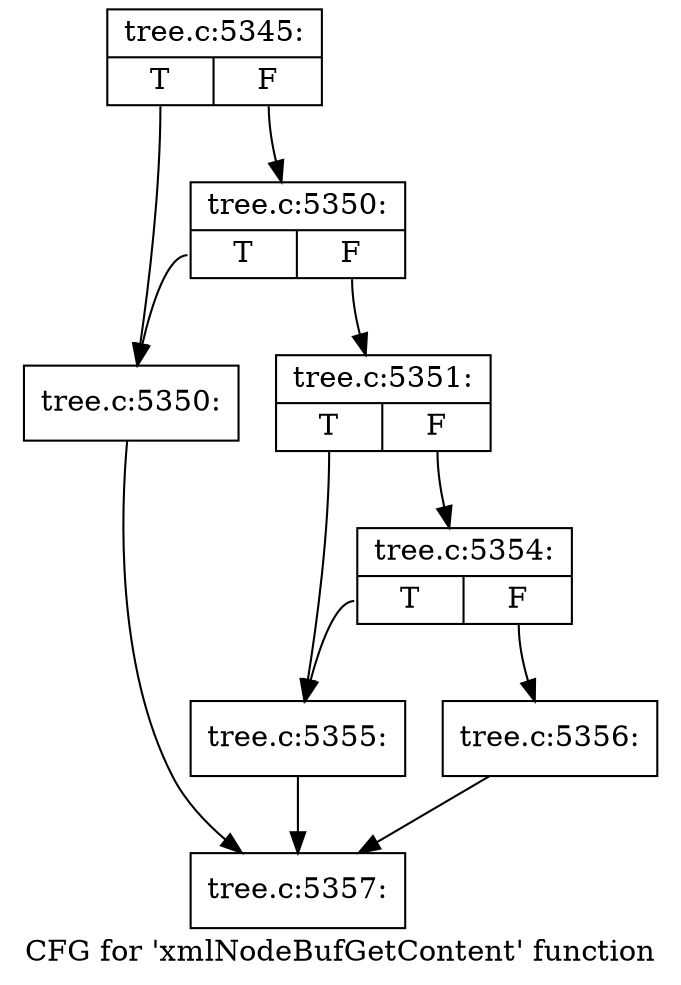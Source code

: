 digraph "CFG for 'xmlNodeBufGetContent' function" {
	label="CFG for 'xmlNodeBufGetContent' function";

	Node0x4552bf0 [shape=record,label="{tree.c:5345:|{<s0>T|<s1>F}}"];
	Node0x4552bf0:s0 -> Node0x4554080;
	Node0x4552bf0:s1 -> Node0x4554120;
	Node0x4554120 [shape=record,label="{tree.c:5350:|{<s0>T|<s1>F}}"];
	Node0x4554120:s0 -> Node0x4554080;
	Node0x4554120:s1 -> Node0x45540d0;
	Node0x4554080 [shape=record,label="{tree.c:5350:}"];
	Node0x4554080 -> Node0x4552f20;
	Node0x45540d0 [shape=record,label="{tree.c:5351:|{<s0>T|<s1>F}}"];
	Node0x45540d0:s0 -> Node0x45550e0;
	Node0x45540d0:s1 -> Node0x4555c60;
	Node0x4555c60 [shape=record,label="{tree.c:5354:|{<s0>T|<s1>F}}"];
	Node0x4555c60:s0 -> Node0x45550e0;
	Node0x4555c60:s1 -> Node0x4555410;
	Node0x45550e0 [shape=record,label="{tree.c:5355:}"];
	Node0x45550e0 -> Node0x4552f20;
	Node0x4555410 [shape=record,label="{tree.c:5356:}"];
	Node0x4555410 -> Node0x4552f20;
	Node0x4552f20 [shape=record,label="{tree.c:5357:}"];
}
